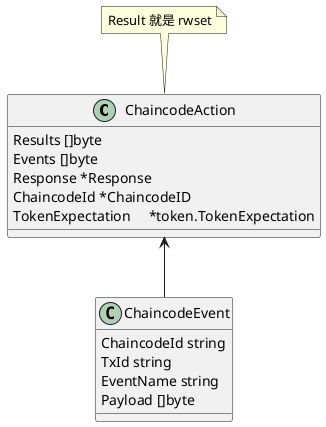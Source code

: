 @startuml

class ChaincodeAction {
	Results []byte
	Events []byte
	Response *Response
	ChaincodeId *ChaincodeID
	TokenExpectation     *token.TokenExpectation
}

note top of ChaincodeAction : Result 就是 rwset

class ChaincodeEvent{
	ChaincodeId string
	TxId string
	EventName string
	Payload []byte
}

ChaincodeAction <-- ChaincodeEvent
@enduml